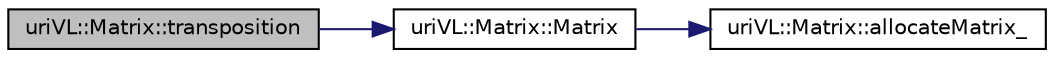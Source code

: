 digraph "uriVL::Matrix::transposition"
{
  edge [fontname="Helvetica",fontsize="10",labelfontname="Helvetica",labelfontsize="10"];
  node [fontname="Helvetica",fontsize="10",shape=record];
  rankdir="LR";
  Node1 [label="uriVL::Matrix::transposition",height=0.2,width=0.4,color="black", fillcolor="grey75", style="filled", fontcolor="black"];
  Node1 -> Node2 [color="midnightblue",fontsize="10",style="solid",fontname="Helvetica"];
  Node2 [label="uriVL::Matrix::Matrix",height=0.2,width=0.4,color="black", fillcolor="white", style="filled",URL="$classuriVL_1_1Matrix.html#a8bd826b4d89d3711ceb055b6d7ca8a34",tooltip="Creates a nbRows x nbCols matrix whose elements have not been initialized. "];
  Node2 -> Node3 [color="midnightblue",fontsize="10",style="solid",fontname="Helvetica"];
  Node3 [label="uriVL::Matrix::allocateMatrix_",height=0.2,width=0.4,color="black", fillcolor="white", style="filled",URL="$classuriVL_1_1Matrix.html#a15b24cfffe59d7bc6f1e8d9e21fb6595",tooltip="Allocates mat_ at the storage dimensions. "];
}
